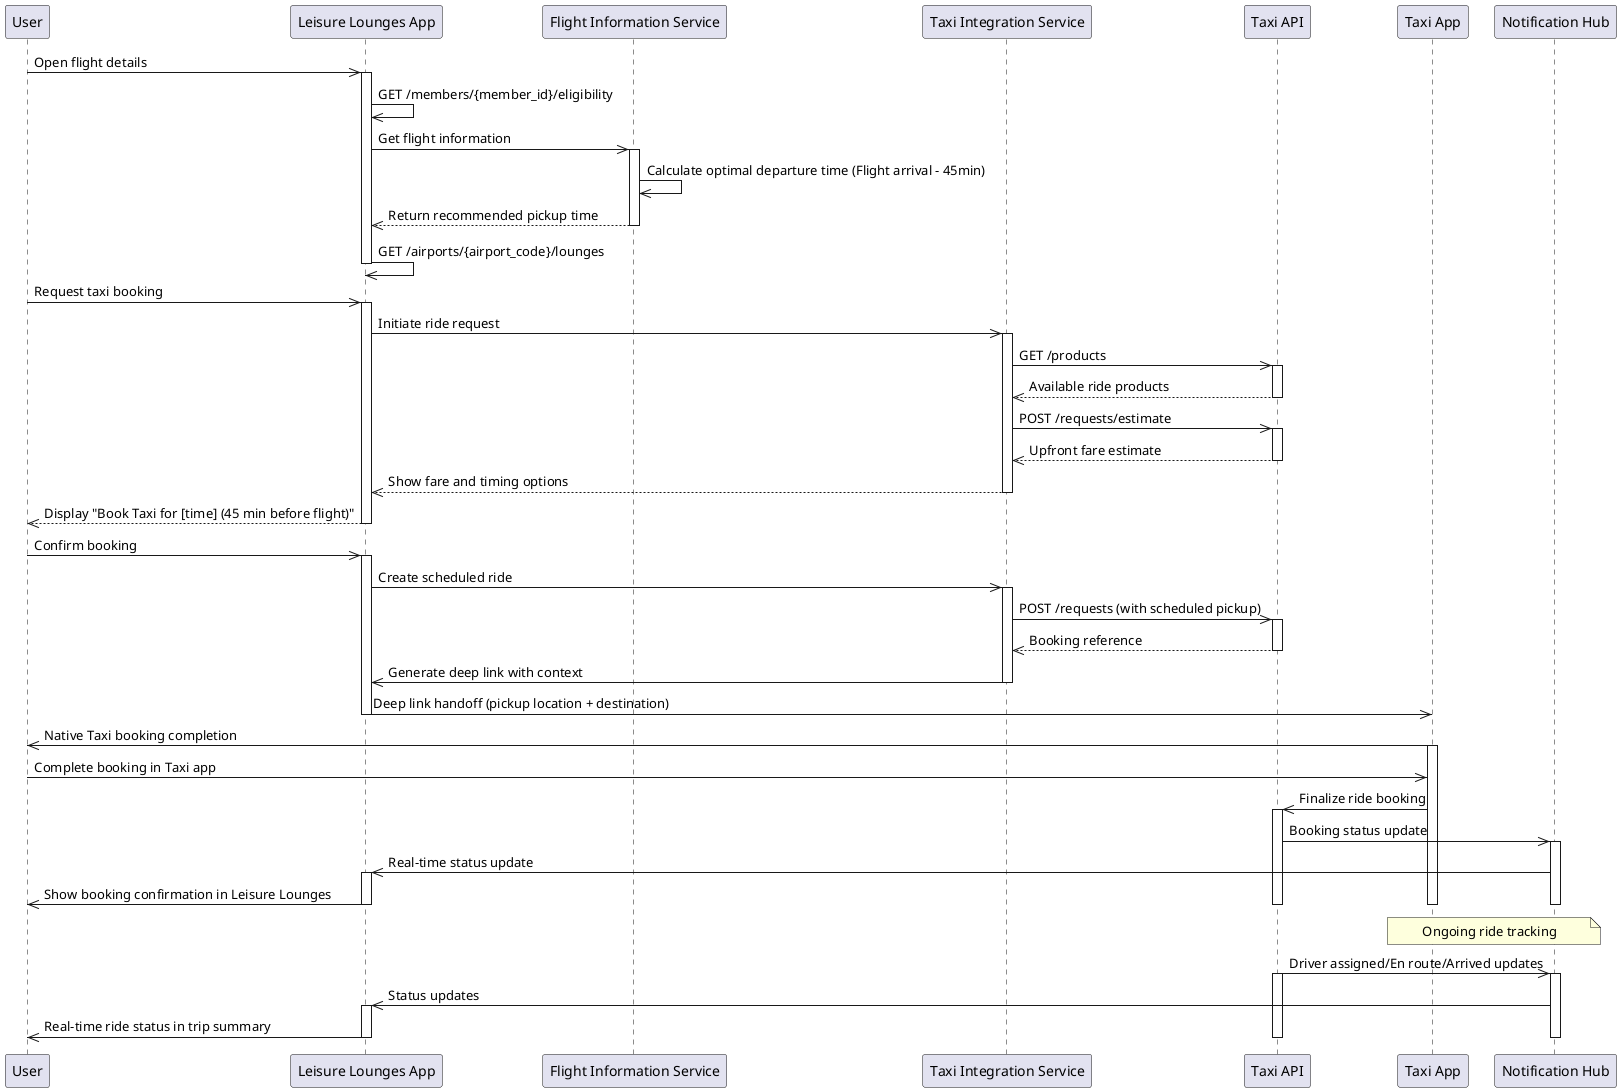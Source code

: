 @startuml 
      participant User
      participant PriorityPassApp as "Leisure Lounges App"
      participant FlightInformationService as "Flight Information Service"
      participant TaxiIntegrationService as "Taxi Integration Service"
      participant TaxiAPI as "Taxi API"
      participant TaxiApp as "Taxi App"
      participant NotificationHub as "Notification Hub"

      User->>PriorityPassApp: Open flight details
      activate PriorityPassApp
      PriorityPassApp->>PriorityPassApp: GET /members/{member_id}/eligibility
      PriorityPassApp->>FlightInformationService: Get flight information
      activate FlightInformationService
      FlightInformationService->>FlightInformationService: Calculate optimal departure time (Flight arrival - 45min)
      FlightInformationService-->>PriorityPassApp: Return recommended pickup time
      deactivate FlightInformationService
      PriorityPassApp->>PriorityPassApp: GET /airports/{airport_code}/lounges
      deactivate PriorityPassApp

      User->>PriorityPassApp: Request taxi booking
      activate PriorityPassApp
      PriorityPassApp->>TaxiIntegrationService: Initiate ride request
      activate TaxiIntegrationService

      TaxiIntegrationService->>TaxiAPI: GET /products
      activate TaxiAPI
      TaxiAPI-->>TaxiIntegrationService: Available ride products
      deactivate TaxiAPI

      TaxiIntegrationService->>TaxiAPI: POST /requests/estimate
      activate TaxiAPI
      TaxiAPI-->>TaxiIntegrationService: Upfront fare estimate
      deactivate TaxiAPI

      TaxiIntegrationService-->>PriorityPassApp: Show fare and timing options
      deactivate TaxiIntegrationService
      PriorityPassApp-->>User: Display "Book Taxi for [time] (45 min before flight)"
      deactivate PriorityPassApp

      User->>PriorityPassApp: Confirm booking
      activate PriorityPassApp
      PriorityPassApp->>TaxiIntegrationService: Create scheduled ride
      activate TaxiIntegrationService

      TaxiIntegrationService->>TaxiAPI: POST /requests (with scheduled pickup)
      activate TaxiAPI
      TaxiAPI-->>TaxiIntegrationService: Booking reference
      deactivate TaxiAPI

      TaxiIntegrationService->>PriorityPassApp: Generate deep link with context
      deactivate TaxiIntegrationService
      PriorityPassApp->>TaxiApp: Deep link handoff (pickup location + destination)
      deactivate PriorityPassApp

      TaxiApp->>User: Native Taxi booking completion
      activate TaxiApp
      User->>TaxiApp: Complete booking in Taxi app

      TaxiApp->>TaxiAPI: Finalize ride booking
      activate TaxiAPI
      TaxiAPI->>NotificationHub: Booking status update
      activate NotificationHub
      NotificationHub->>PriorityPassApp: Real-time status update
      activate PriorityPassApp
      PriorityPassApp->>User: Show booking confirmation in Leisure Lounges
      deactivate PriorityPassApp
      deactivate NotificationHub
      deactivate TaxiAPI
      deactivate TaxiApp

      Note over TaxiApp, NotificationHub: Ongoing ride tracking
      TaxiAPI->>NotificationHub: Driver assigned/En route/Arrived updates
      activate TaxiAPI
      activate NotificationHub
      NotificationHub->>PriorityPassApp: Status updates
      activate PriorityPassApp
      PriorityPassApp->>User: Real-time ride status in trip summary
      deactivate PriorityPassApp
      deactivate NotificationHub
      deactivate TaxiAPI
@enduml